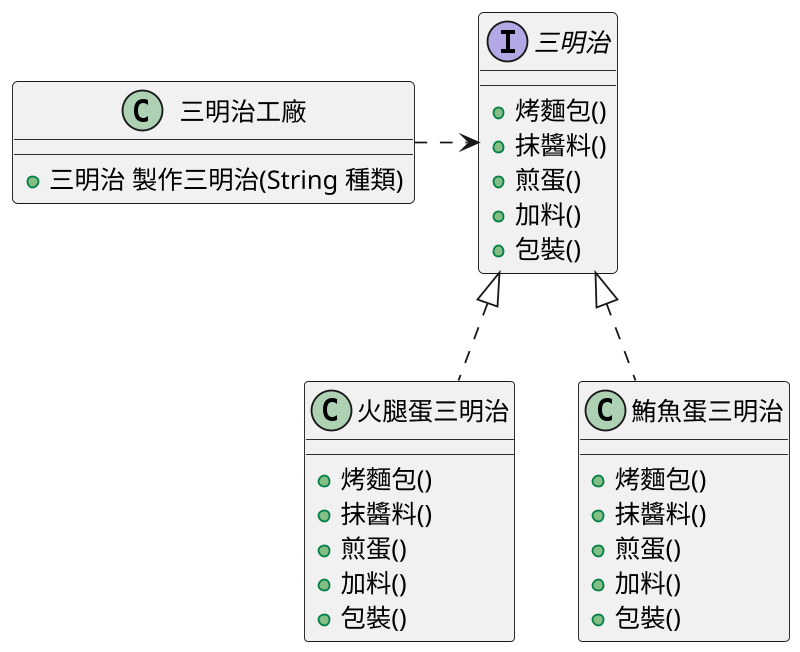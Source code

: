 @startuml

scale 800*800

skinparam defaultFontName "Noto Sans CJK TC Regular"

interface 三明治 {
	+ 烤麵包()
	+ 抹醬料()
	+ 煎蛋()
	+ 加料()
	+ 包裝()
}

class 火腿蛋三明治 {
	+ 烤麵包()
	+ 抹醬料()
	+ 煎蛋()
	+ 加料()
	+ 包裝()
}

class 鮪魚蛋三明治 {
	+ 烤麵包()
	+ 抹醬料()
	+ 煎蛋()
	+ 加料()
	+ 包裝()
}

class 三明治工廠 {
    + 三明治 製作三明治(String 種類)
}

三明治 <|.. 火腿蛋三明治
三明治 <|.. 鮪魚蛋三明治
三明治工廠 .right.> 三明治

@enduml